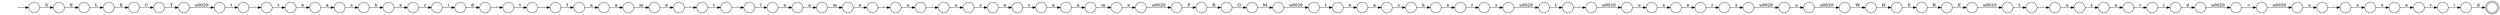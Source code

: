 digraph Automaton {
  rankdir = LR;
  0 [shape=circle,label=""];
  0 -> 53 [label="."]
  1 [shape=circle,label=""];
  1 -> 86 [label="t"]
  2 [shape=circle,label=""];
  2 -> 23 [label="c"]
  3 [shape=circle,label=""];
  3 -> 69 [label="t"]
  4 [shape=circle,label=""];
  4 -> 76 [label="E"]
  5 [shape=circle,label=""];
  5 -> 6 [label="."]
  6 [shape=circle,label=""];
  6 -> 52 [label="t"]
  7 [shape=circle,label=""];
  7 -> 56 [label="E"]
  8 [shape=circle,label=""];
  8 -> 44 [label="\u0020"]
  9 [shape=circle,label=""];
  9 -> 92 [label="r"]
  10 [shape=circle,label=""];
  10 -> 57 [label="h"]
  11 [shape=circle,label=""];
  11 -> 26 [label="s"]
  12 [shape=circle,label=""];
  12 -> 22 [label="a"]
  13 [shape=circle,label=""];
  13 -> 91 [label="t"]
  14 [shape=circle,label=""];
  14 -> 10 [label="c"]
  15 [shape=circle,label=""];
  15 -> 49 [label="O"]
  16 [shape=circle,label=""];
  16 -> 15 [label="R"]
  17 [shape=circle,label=""];
  17 -> 82 [label="f"]
  18 [shape=circle,label=""];
  18 -> 41 [label="e"]
  19 [shape=circle,label=""];
  19 -> 1 [label=","]
  20 [shape=circle,label=""];
  20 -> 84 [label="t"]
  21 [shape=circle,label=""];
  21 -> 90 [label="T"]
  22 [shape=circle,label=""];
  22 -> 18 [label="m"]
  23 [shape=circle,label=""];
  23 -> 54 [label="h"]
  24 [shape=circle,label=""];
  24 -> 59 [label="e"]
  25 [shape=circle,label=""];
  25 -> 16 [label="F"]
  26 [shape=circle,label=""];
  26 -> 74 [label="\u0020"]
  27 [shape=circle,label=""];
  27 -> 42 [label="i"]
  28 [shape=circle,label=""];
  28 -> 80 [label="e"]
  29 [shape=circle,label=""];
  29 -> 63 [label="\u0020"]
  30 [shape=circle,label=""];
  30 -> 33 [label="L"]
  31 [shape=circle,label=""];
  31 -> 35 [label="u"]
  32 [shape=circle,label=""];
  32 -> 38 [label="d"]
  33 [shape=circle,label=""];
  33 -> 40 [label="E"]
  34 [shape=circle,label=""];
  34 -> 47 [label="m"]
  35 [shape=circle,label=""];
  35 -> 28 [label="s"]
  36 [shape=circle,label=""];
  36 -> 60 [label="m"]
  37 [shape=circle,label=""];
  37 -> 48 [label="\u0020"]
  38 [shape=circle,label=""];
  38 -> 67 [label="\u0020"]
  39 [shape=circle,label=""];
  39 -> 70 [label="i"]
  40 [shape=circle,label=""];
  40 -> 21 [label="C"]
  41 [shape=circle,label=""];
  41 -> 25 [label="\u0020"]
  42 [shape=circle,label=""];
  42 -> 73 [label="d"]
  43 [shape=circle,label=""];
  43 -> 13 [label="\u0020"]
  44 [shape=circle,label=""];
  44 -> 65 [label="u"]
  45 [shape=circle,label=""];
  45 -> 14 [label="a"]
  46 [shape=circle,label=""];
  46 -> 2 [label="a"]
  47 [shape=circle,label=""];
  47 -> 87 [label="e"]
  48 [shape=circle,label=""];
  48 -> 71 [label="W"]
  49 [shape=circle,label=""];
  49 -> 96 [label="M"]
  50 [shape=circle,label=""];
  50 -> 39 [label="r"]
  51 [shape=circle,label=""];
  51 -> 94 [label="r"]
  52 [shape=circle,label=""];
  52 -> 46 [label="e"]
  53 [shape=circle,label=""];
  53 -> 58 [label="u"]
  54 [shape=circle,label=""];
  54 -> 50 [label="e"]
  55 [shape=circle,label=""];
  55 -> 34 [label="a"]
  56 [shape=circle,label=""];
  56 -> 3 [label="\u0020"]
  57 [shape=circle,label=""];
  57 -> 9 [label="e"]
  58 [shape=circle,label=""];
  58 -> 68 [label="s"]
  59 [shape=circle,label=""];
  59 -> 11 [label="r"]
  60 [shape=circle,label=""];
  60 -> 19 [label="e"]
  61 [shape=circle,label=""];
  61 -> 66 [label="t"]
  62 [shape=circle,label=""];
  62 -> 88 [label="r"]
  63 [shape=circle,label=""];
  63 -> 77 [label="u"]
  64 [shape=circle,label=""];
  64 -> 95 [label="u"]
  65 [shape=circle,label=""];
  65 -> 24 [label="s"]
  66 [shape=circle,label=""];
  66 -> 17 [label="."]
  67 [shape=circle,label=""];
  67 -> 29 [label="="]
  68 [shape=circle,label=""];
  68 -> 62 [label="e"]
  69 [shape=circle,label=""];
  69 -> 64 [label="."]
  70 [shape=circle,label=""];
  70 -> 81 [label="d"]
  71 [shape=circle,label=""];
  71 -> 4 [label="H"]
  72 [shape=circle,label=""];
  72 -> 0 [label="u"]
  73 [shape=doublecircle,label=""];
  74 [shape=circle,label=""];
  74 -> 37 [label="u"]
  75 [shape=circle,label=""];
  75 -> 79 [label="l"]
  76 [shape=circle,label=""];
  76 -> 7 [label="R"]
  77 [shape=circle,label=""];
  77 -> 31 [label="."]
  78 [shape=circle,label=""];
  78 -> 30 [label="E"]
  79 [shape=circle,label=""];
  79 -> 55 [label="n"]
  80 [shape=circle,label=""];
  80 -> 27 [label="r"]
  81 [shape=circle,label=""];
  81 -> 61 [label=","]
  82 [shape=circle,label=""];
  82 -> 93 [label="n"]
  83 [shape=circle,label=""];
  83 -> 5 [label="t"]
  84 [shape=circle,label=""];
  84 -> 45 [label="e"]
  85 [shape=circle,label=""];
  initial [shape=plaintext,label=""];
  initial -> 85
  85 -> 78 [label="S"]
  86 [shape=circle,label=""];
  86 -> 75 [label="."]
  87 [shape=circle,label=""];
  87 -> 72 [label=","]
  88 [shape=circle,label=""];
  88 -> 12 [label="n"]
  89 [shape=circle,label=""];
  89 -> 51 [label="e"]
  90 [shape=circle,label=""];
  90 -> 83 [label="\u0020"]
  91 [shape=circle,label=""];
  91 -> 8 [label=","]
  92 [shape=circle,label=""];
  92 -> 43 [label="s"]
  93 [shape=circle,label=""];
  93 -> 36 [label="a"]
  94 [shape=circle,label=""];
  94 -> 32 [label="i"]
  95 [shape=circle,label=""];
  95 -> 89 [label="s"]
  96 [shape=circle,label=""];
  96 -> 20 [label="\u0020"]
}
